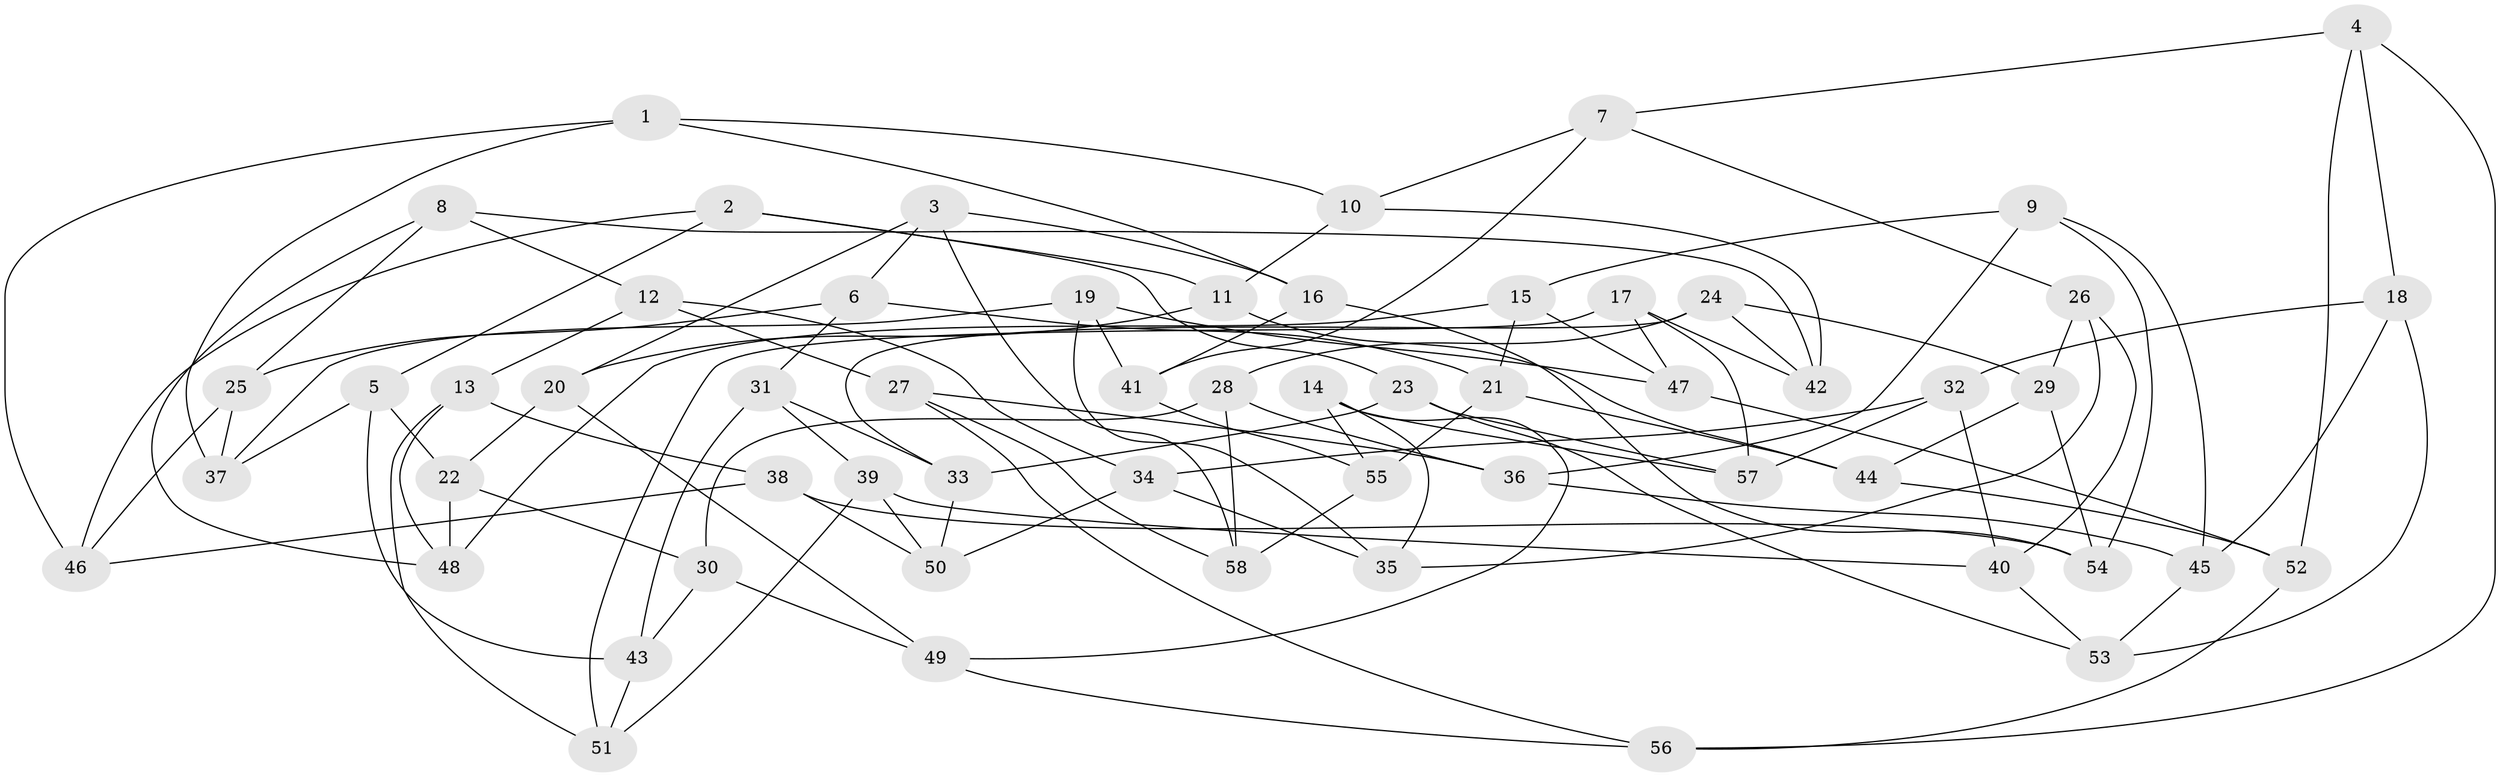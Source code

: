 // coarse degree distribution, {11: 0.04878048780487805, 4: 0.7804878048780488, 6: 0.024390243902439025, 8: 0.04878048780487805, 3: 0.0975609756097561}
// Generated by graph-tools (version 1.1) at 2025/53/03/04/25 22:53:45]
// undirected, 58 vertices, 116 edges
graph export_dot {
  node [color=gray90,style=filled];
  1;
  2;
  3;
  4;
  5;
  6;
  7;
  8;
  9;
  10;
  11;
  12;
  13;
  14;
  15;
  16;
  17;
  18;
  19;
  20;
  21;
  22;
  23;
  24;
  25;
  26;
  27;
  28;
  29;
  30;
  31;
  32;
  33;
  34;
  35;
  36;
  37;
  38;
  39;
  40;
  41;
  42;
  43;
  44;
  45;
  46;
  47;
  48;
  49;
  50;
  51;
  52;
  53;
  54;
  55;
  56;
  57;
  58;
  1 -- 46;
  1 -- 10;
  1 -- 37;
  1 -- 16;
  2 -- 5;
  2 -- 23;
  2 -- 11;
  2 -- 46;
  3 -- 6;
  3 -- 16;
  3 -- 20;
  3 -- 58;
  4 -- 18;
  4 -- 52;
  4 -- 56;
  4 -- 7;
  5 -- 22;
  5 -- 37;
  5 -- 43;
  6 -- 25;
  6 -- 21;
  6 -- 31;
  7 -- 41;
  7 -- 10;
  7 -- 26;
  8 -- 42;
  8 -- 48;
  8 -- 12;
  8 -- 25;
  9 -- 45;
  9 -- 54;
  9 -- 36;
  9 -- 15;
  10 -- 42;
  10 -- 11;
  11 -- 44;
  11 -- 20;
  12 -- 27;
  12 -- 13;
  12 -- 34;
  13 -- 38;
  13 -- 51;
  13 -- 48;
  14 -- 57;
  14 -- 35;
  14 -- 49;
  14 -- 55;
  15 -- 48;
  15 -- 47;
  15 -- 21;
  16 -- 41;
  16 -- 54;
  17 -- 42;
  17 -- 57;
  17 -- 51;
  17 -- 47;
  18 -- 53;
  18 -- 45;
  18 -- 32;
  19 -- 41;
  19 -- 47;
  19 -- 37;
  19 -- 35;
  20 -- 22;
  20 -- 49;
  21 -- 44;
  21 -- 55;
  22 -- 30;
  22 -- 48;
  23 -- 57;
  23 -- 53;
  23 -- 33;
  24 -- 28;
  24 -- 29;
  24 -- 42;
  24 -- 33;
  25 -- 37;
  25 -- 46;
  26 -- 35;
  26 -- 40;
  26 -- 29;
  27 -- 56;
  27 -- 58;
  27 -- 36;
  28 -- 36;
  28 -- 30;
  28 -- 58;
  29 -- 44;
  29 -- 54;
  30 -- 49;
  30 -- 43;
  31 -- 43;
  31 -- 33;
  31 -- 39;
  32 -- 40;
  32 -- 34;
  32 -- 57;
  33 -- 50;
  34 -- 35;
  34 -- 50;
  36 -- 45;
  38 -- 54;
  38 -- 50;
  38 -- 46;
  39 -- 51;
  39 -- 40;
  39 -- 50;
  40 -- 53;
  41 -- 55;
  43 -- 51;
  44 -- 52;
  45 -- 53;
  47 -- 52;
  49 -- 56;
  52 -- 56;
  55 -- 58;
}
